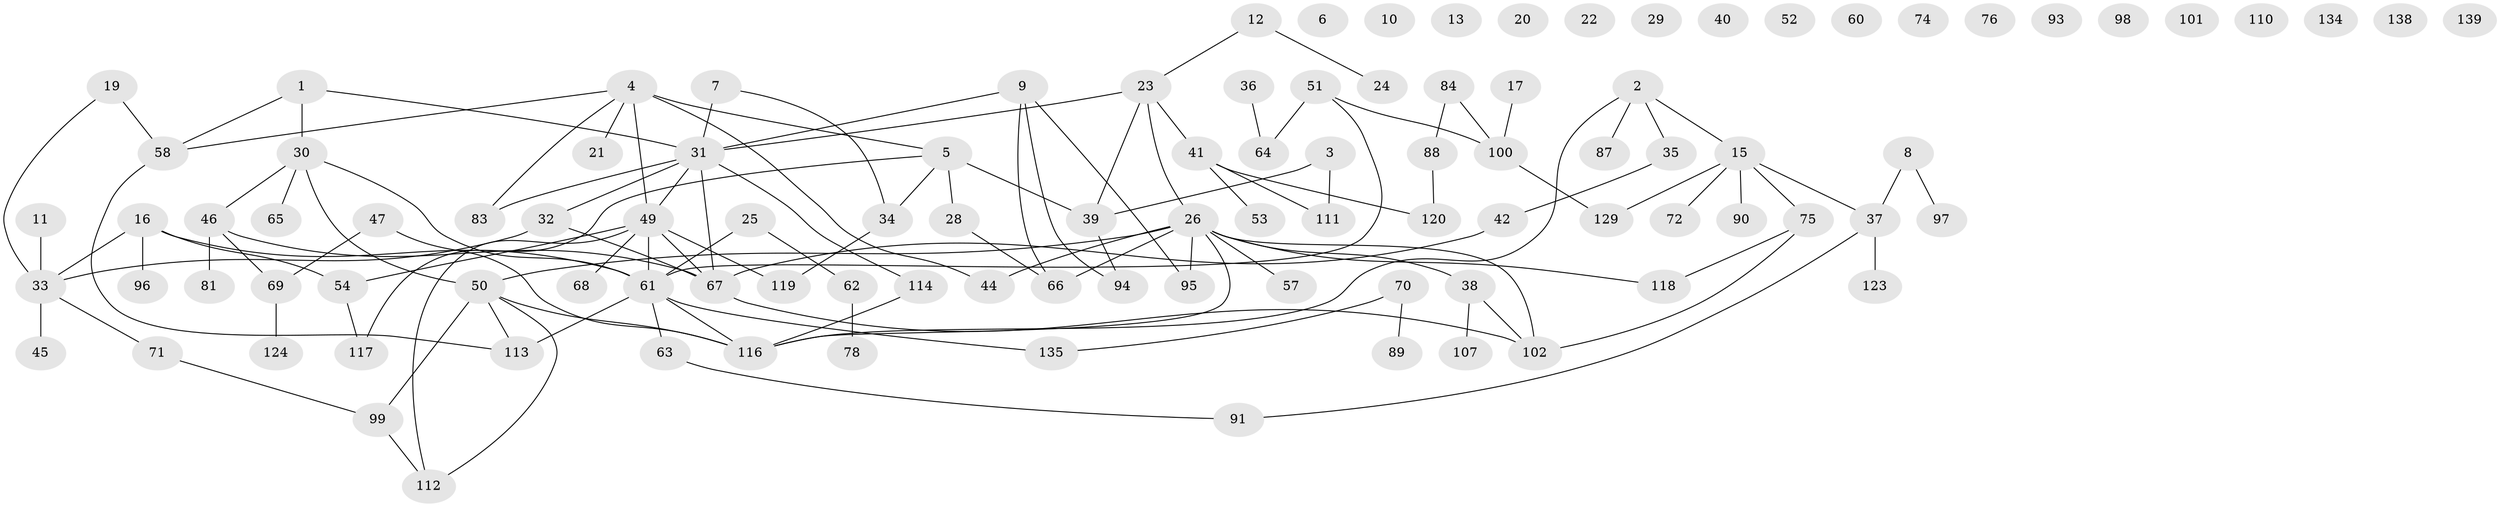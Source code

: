 // original degree distribution, {3: 0.2198581560283688, 4: 0.07092198581560284, 2: 0.2624113475177305, 5: 0.06382978723404255, 0: 0.12056737588652482, 1: 0.2198581560283688, 6: 0.02127659574468085, 7: 0.02127659574468085}
// Generated by graph-tools (version 1.1) at 2025/41/03/06/25 10:41:24]
// undirected, 104 vertices, 122 edges
graph export_dot {
graph [start="1"]
  node [color=gray90,style=filled];
  1;
  2 [super="+14"];
  3;
  4 [super="+18"];
  5 [super="+105"];
  6;
  7 [super="+55"];
  8;
  9 [super="+109"];
  10;
  11;
  12;
  13;
  15 [super="+27"];
  16;
  17;
  19;
  20;
  21 [super="+77"];
  22;
  23 [super="+92"];
  24;
  25;
  26 [super="+106"];
  28;
  29;
  30 [super="+104"];
  31 [super="+48"];
  32 [super="+115"];
  33 [super="+141"];
  34;
  35;
  36;
  37 [super="+56"];
  38 [super="+43"];
  39;
  40;
  41 [super="+79"];
  42 [super="+73"];
  44;
  45;
  46 [super="+59"];
  47 [super="+137"];
  49 [super="+103"];
  50 [super="+140"];
  51;
  52;
  53;
  54;
  57;
  58 [super="+132"];
  60;
  61 [super="+80"];
  62;
  63;
  64;
  65;
  66 [super="+128"];
  67 [super="+85"];
  68;
  69 [super="+133"];
  70;
  71 [super="+82"];
  72;
  74;
  75;
  76 [super="+130"];
  78;
  81;
  83;
  84 [super="+86"];
  87;
  88 [super="+136"];
  89;
  90;
  91;
  93;
  94 [super="+108"];
  95;
  96;
  97;
  98;
  99 [super="+125"];
  100;
  101;
  102 [super="+122"];
  107 [super="+127"];
  110;
  111 [super="+121"];
  112;
  113;
  114;
  116 [super="+131"];
  117;
  118;
  119;
  120 [super="+126"];
  123;
  124;
  129;
  134;
  135;
  138;
  139;
  1 -- 58;
  1 -- 31;
  1 -- 30;
  2 -- 87;
  2 -- 35;
  2 -- 116;
  2 -- 15;
  3 -- 39;
  3 -- 111;
  4 -- 5;
  4 -- 58;
  4 -- 49;
  4 -- 83;
  4 -- 21;
  4 -- 44;
  5 -- 28;
  5 -- 34;
  5 -- 39 [weight=2];
  5 -- 117;
  7 -- 34;
  7 -- 31;
  8 -- 37;
  8 -- 97;
  9 -- 31;
  9 -- 95;
  9 -- 66;
  9 -- 94;
  11 -- 33;
  12 -- 24;
  12 -- 23;
  15 -- 37;
  15 -- 75;
  15 -- 90;
  15 -- 72;
  15 -- 129;
  16 -- 33;
  16 -- 54;
  16 -- 96;
  16 -- 61;
  17 -- 100;
  19 -- 33;
  19 -- 58;
  23 -- 39;
  23 -- 26;
  23 -- 31;
  23 -- 41;
  25 -- 61;
  25 -- 62;
  26 -- 44 [weight=2];
  26 -- 57;
  26 -- 118;
  26 -- 116;
  26 -- 38;
  26 -- 102;
  26 -- 95;
  26 -- 50;
  26 -- 66;
  28 -- 66;
  30 -- 65;
  30 -- 50;
  30 -- 61;
  30 -- 46;
  31 -- 32;
  31 -- 67;
  31 -- 83;
  31 -- 114;
  31 -- 49;
  32 -- 33;
  32 -- 67;
  33 -- 71;
  33 -- 45;
  34 -- 119;
  35 -- 42;
  36 -- 64;
  37 -- 91;
  37 -- 123;
  38 -- 107;
  38 -- 102;
  39 -- 94;
  41 -- 53;
  41 -- 120;
  41 -- 111;
  42 -- 67;
  46 -- 67;
  46 -- 81;
  46 -- 69;
  47 -- 69;
  47 -- 116;
  49 -- 61;
  49 -- 112;
  49 -- 67;
  49 -- 68;
  49 -- 54;
  49 -- 119;
  50 -- 112;
  50 -- 113;
  50 -- 99;
  50 -- 116;
  51 -- 61;
  51 -- 64;
  51 -- 100;
  54 -- 117;
  58 -- 113;
  61 -- 63;
  61 -- 113;
  61 -- 135;
  61 -- 116;
  62 -- 78;
  63 -- 91;
  67 -- 102;
  69 -- 124;
  70 -- 89;
  70 -- 135;
  71 -- 99;
  75 -- 102;
  75 -- 118;
  84 -- 88;
  84 -- 100;
  88 -- 120;
  99 -- 112;
  100 -- 129;
  114 -- 116;
}
